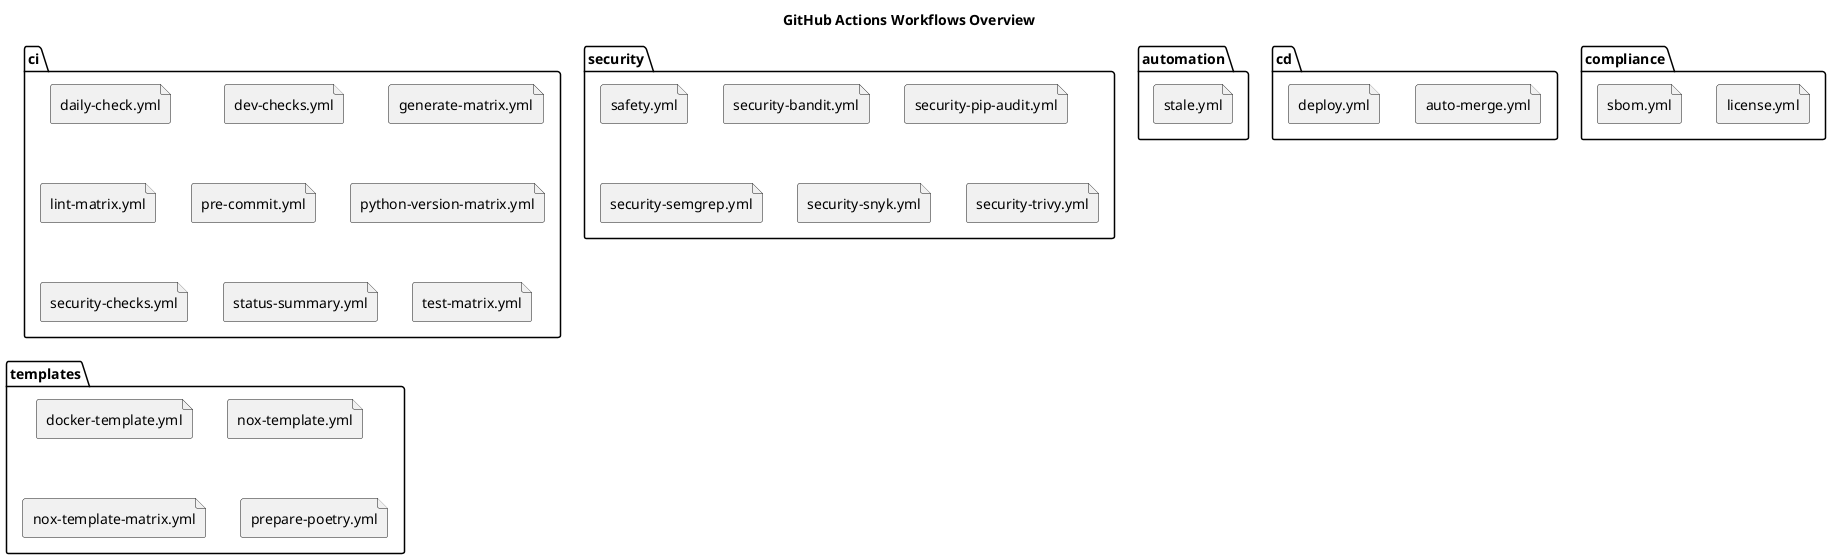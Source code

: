 @startuml WorkflowsOverview

title GitHub Actions Workflows Overview

package "automation" {
    file "stale.yml"
}

package "cd" {
    file "auto-merge.yml"
    file "deploy.yml"
}

package "ci" {
    file "daily-check.yml"
    file "dev-checks.yml"
    file "generate-matrix.yml"
    file "lint-matrix.yml"
    file "pre-commit.yml"
    file "python-version-matrix.yml"
    file "security-checks.yml"
    file "status-summary.yml"
    file "test-matrix.yml"
}

package "compliance" {
    file "license.yml"
    file "sbom.yml"
}

package "security" {
    file "safety.yml"
    file "security-bandit.yml"
    file "security-pip-audit.yml"
    file "security-semgrep.yml"
    file "security-snyk.yml"
    file "security-trivy.yml"
}

package "templates" {
    file "docker-template.yml"
    file "nox-template.yml"
    file "nox-template-matrix.yml"
    file "prepare-poetry.yml"
}

@enduml
